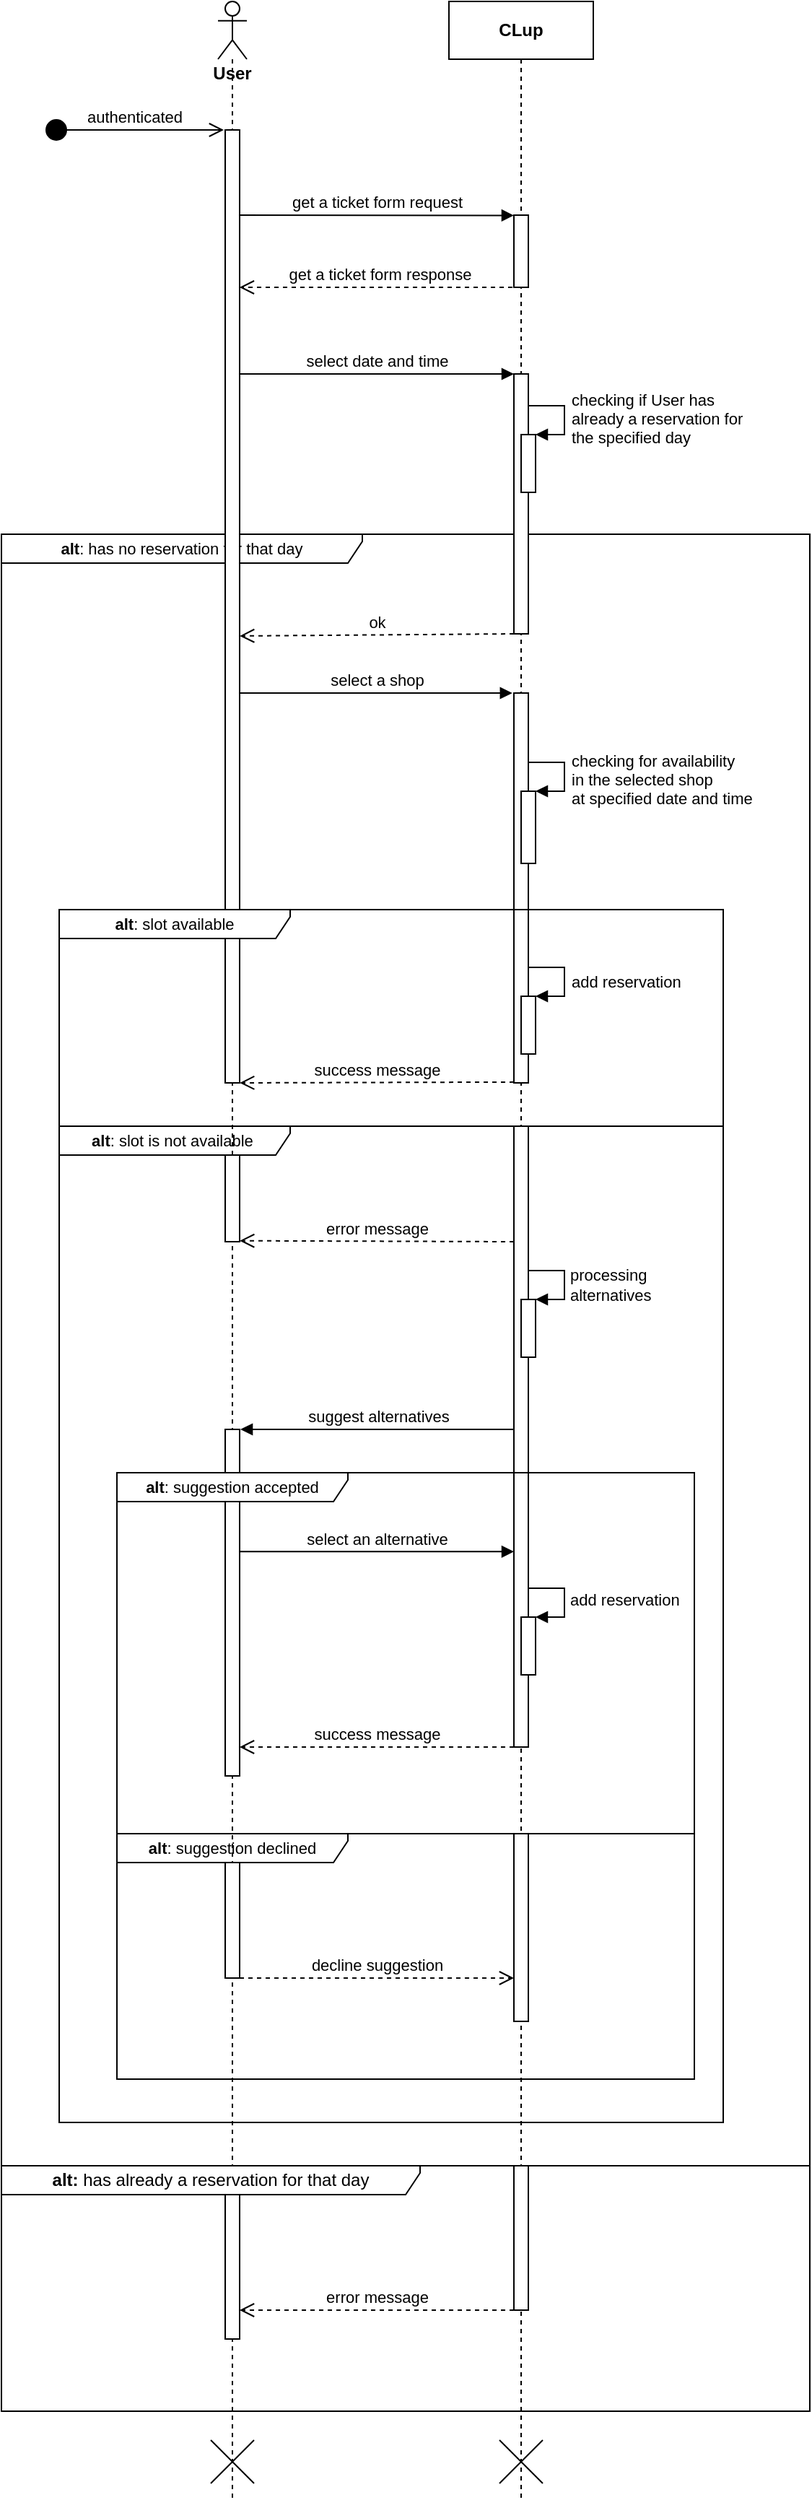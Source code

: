 <mxfile version="13.10.6" type="device"><diagram id="kgpKYQtTHZ0yAKxKKP6v" name="Page-1"><mxGraphModel dx="1278" dy="1680" grid="1" gridSize="10" guides="1" tooltips="1" connect="1" arrows="1" fold="1" page="1" pageScale="1" pageWidth="850" pageHeight="1100" math="0" shadow="0"><root><mxCell id="0"/><mxCell id="1" parent="0"/><mxCell id="IJlM_AbkFQiyXKi2tgWi-29" value="&lt;font style=&quot;font-size: 11px&quot;&gt;&lt;b&gt;alt&lt;/b&gt;: suggestion declined&lt;/font&gt;" style="shape=umlFrame;whiteSpace=wrap;html=1;width=160;height=20;" parent="1" vertex="1"><mxGeometry x="80" y="1140" width="400" height="170" as="geometry"/></mxCell><mxCell id="IJlM_AbkFQiyXKi2tgWi-16" value="&lt;font style=&quot;font-size: 11px&quot;&gt;&lt;b&gt;alt&lt;/b&gt;: slot is not available&amp;nbsp;&lt;/font&gt;" style="shape=umlFrame;whiteSpace=wrap;html=1;width=160;height=20;" parent="1" vertex="1"><mxGeometry x="40" y="650" width="460" height="690" as="geometry"/></mxCell><mxCell id="oOTPK764QtoAGfOLWEs1-6" value="&lt;font style=&quot;font-size: 11px&quot;&gt;&lt;b&gt;alt&lt;/b&gt;: has no reservation for that day&lt;/font&gt;" style="shape=umlFrame;whiteSpace=wrap;html=1;width=250;height=20;" parent="1" vertex="1"><mxGeometry y="240" width="560" height="1130" as="geometry"/></mxCell><mxCell id="oOTPK764QtoAGfOLWEs1-9" value="&lt;b&gt;CLup&lt;/b&gt;" style="shape=umlLifeline;perimeter=lifelinePerimeter;whiteSpace=wrap;html=1;container=1;collapsible=0;recursiveResize=0;outlineConnect=0;" parent="1" vertex="1"><mxGeometry x="310" y="-129" width="100" height="1729" as="geometry"/></mxCell><mxCell id="IJlM_AbkFQiyXKi2tgWi-1" value="&lt;b&gt;User&lt;/b&gt;" style="shape=umlLifeline;participant=umlActor;perimeter=lifelinePerimeter;whiteSpace=wrap;html=1;container=0;collapsible=0;recursiveResize=0;verticalAlign=top;spacingTop=36;outlineConnect=0;" parent="1" vertex="1"><mxGeometry x="150" y="-129" width="20" height="1729" as="geometry"/></mxCell><mxCell id="IJlM_AbkFQiyXKi2tgWi-4" value="get a ticket form request" style="html=1;verticalAlign=bottom;endArrow=block;entryX=-0.003;entryY=0.004;entryDx=0;entryDy=0;entryPerimeter=0;" parent="1" target="IJlM_AbkFQiyXKi2tgWi-2" edge="1"><mxGeometry width="80" relative="1" as="geometry"><mxPoint x="165" y="19" as="sourcePoint"/><mxPoint x="320" y="19" as="targetPoint"/></mxGeometry></mxCell><mxCell id="IJlM_AbkFQiyXKi2tgWi-7" value="select a shop" style="html=1;verticalAlign=bottom;endArrow=block;entryX=-0.111;entryY=0;entryDx=0;entryDy=0;entryPerimeter=0;" parent="1" target="IJlM_AbkFQiyXKi2tgWi-8" edge="1"><mxGeometry width="80" relative="1" as="geometry"><mxPoint x="165" y="350" as="sourcePoint"/><mxPoint x="275" y="350" as="targetPoint"/></mxGeometry></mxCell><mxCell id="IJlM_AbkFQiyXKi2tgWi-14" value="success message" style="html=1;verticalAlign=bottom;endArrow=open;dashed=1;endSize=8;entryX=1.009;entryY=1;entryDx=0;entryDy=0;entryPerimeter=0;" parent="1" target="IJlM_AbkFQiyXKi2tgWi-6" edge="1"><mxGeometry relative="1" as="geometry"><mxPoint x="355" y="619.43" as="sourcePoint"/><mxPoint x="275" y="619.43" as="targetPoint"/></mxGeometry></mxCell><mxCell id="IJlM_AbkFQiyXKi2tgWi-17" value="" style="html=1;points=[];perimeter=orthogonalPerimeter;" parent="1" vertex="1"><mxGeometry x="355" y="650" width="10" height="430" as="geometry"/></mxCell><mxCell id="IJlM_AbkFQiyXKi2tgWi-18" value="error message" style="html=1;verticalAlign=bottom;endArrow=open;dashed=1;endSize=8;entryX=1.009;entryY=0.989;entryDx=0;entryDy=0;entryPerimeter=0;" parent="1" target="IJlM_AbkFQiyXKi2tgWi-22" edge="1"><mxGeometry relative="1" as="geometry"><mxPoint x="355" y="730" as="sourcePoint"/><mxPoint x="275" y="730" as="targetPoint"/></mxGeometry></mxCell><mxCell id="IJlM_AbkFQiyXKi2tgWi-19" value="" style="html=1;points=[];perimeter=orthogonalPerimeter;" parent="1" vertex="1"><mxGeometry x="360" y="770" width="10" height="40" as="geometry"/></mxCell><mxCell id="IJlM_AbkFQiyXKi2tgWi-20" value="processing&lt;br&gt;alternatives" style="edgeStyle=orthogonalEdgeStyle;html=1;align=left;spacingLeft=2;endArrow=block;rounded=0;entryX=1;entryY=0;" parent="1" target="IJlM_AbkFQiyXKi2tgWi-19" edge="1"><mxGeometry x="0.077" relative="1" as="geometry"><mxPoint x="365" y="750" as="sourcePoint"/><Array as="points"><mxPoint x="390" y="750"/></Array><mxPoint as="offset"/></mxGeometry></mxCell><mxCell id="IJlM_AbkFQiyXKi2tgWi-21" value="suggest alternatives" style="html=1;verticalAlign=bottom;endArrow=block;entryX=1.054;entryY=0;entryDx=0;entryDy=0;entryPerimeter=0;" parent="1" target="IJlM_AbkFQiyXKi2tgWi-23" edge="1"><mxGeometry width="80" relative="1" as="geometry"><mxPoint x="355" y="860" as="sourcePoint"/><mxPoint x="275" y="860" as="targetPoint"/></mxGeometry></mxCell><mxCell id="IJlM_AbkFQiyXKi2tgWi-22" value="" style="html=1;points=[];perimeter=orthogonalPerimeter;" parent="1" vertex="1"><mxGeometry x="155" y="670" width="10" height="60" as="geometry"/></mxCell><mxCell id="IJlM_AbkFQiyXKi2tgWi-23" value="" style="html=1;points=[];perimeter=orthogonalPerimeter;" parent="1" vertex="1"><mxGeometry x="155" y="860" width="10" height="240" as="geometry"/></mxCell><mxCell id="IJlM_AbkFQiyXKi2tgWi-24" value="select an alternative" style="html=1;verticalAlign=bottom;endArrow=block;" parent="1" target="IJlM_AbkFQiyXKi2tgWi-17" edge="1"><mxGeometry width="80" relative="1" as="geometry"><mxPoint x="165" y="944.66" as="sourcePoint"/><mxPoint x="245" y="944.66" as="targetPoint"/></mxGeometry></mxCell><mxCell id="IJlM_AbkFQiyXKi2tgWi-25" value="" style="html=1;points=[];perimeter=orthogonalPerimeter;" parent="1" vertex="1"><mxGeometry x="360" y="990" width="10" height="40" as="geometry"/></mxCell><mxCell id="IJlM_AbkFQiyXKi2tgWi-26" value="add reservation" style="edgeStyle=orthogonalEdgeStyle;html=1;align=left;spacingLeft=2;endArrow=block;rounded=0;entryX=1;entryY=0;" parent="1" target="IJlM_AbkFQiyXKi2tgWi-25" edge="1"><mxGeometry relative="1" as="geometry"><mxPoint x="365" y="970" as="sourcePoint"/><Array as="points"><mxPoint x="390" y="970"/></Array></mxGeometry></mxCell><mxCell id="IJlM_AbkFQiyXKi2tgWi-27" value="success message" style="html=1;verticalAlign=bottom;endArrow=open;dashed=1;endSize=8;" parent="1" target="IJlM_AbkFQiyXKi2tgWi-23" edge="1"><mxGeometry relative="1" as="geometry"><mxPoint x="355" y="1080" as="sourcePoint"/><mxPoint x="275" y="1080" as="targetPoint"/></mxGeometry></mxCell><mxCell id="IJlM_AbkFQiyXKi2tgWi-30" value="" style="html=1;points=[];perimeter=orthogonalPerimeter;" parent="1" vertex="1"><mxGeometry x="155" y="1160" width="10" height="80" as="geometry"/></mxCell><mxCell id="IJlM_AbkFQiyXKi2tgWi-31" value="" style="html=1;points=[];perimeter=orthogonalPerimeter;" parent="1" vertex="1"><mxGeometry x="355" y="1140" width="10" height="130" as="geometry"/></mxCell><mxCell id="IJlM_AbkFQiyXKi2tgWi-6" value="" style="html=1;points=[];perimeter=orthogonalPerimeter;" parent="1" vertex="1"><mxGeometry x="155" y="-40" width="10" height="660" as="geometry"/></mxCell><mxCell id="IJlM_AbkFQiyXKi2tgWi-2" value="" style="html=1;points=[];perimeter=orthogonalPerimeter;" parent="1" vertex="1"><mxGeometry x="355" y="19" width="10" height="50" as="geometry"/></mxCell><mxCell id="IJlM_AbkFQiyXKi2tgWi-3" value="authenticated" style="html=1;verticalAlign=bottom;startArrow=circle;startFill=1;endArrow=open;startSize=6;endSize=8;" parent="1" edge="1"><mxGeometry x="314" y="-67" width="80" as="geometry"><mxPoint x="30" y="-40" as="sourcePoint"/><mxPoint x="154" y="-40" as="targetPoint"/></mxGeometry></mxCell><mxCell id="IJlM_AbkFQiyXKi2tgWi-5" value="get a ticket form response" style="html=1;verticalAlign=bottom;endArrow=open;dashed=1;endSize=8;strokeColor=#000000;" parent="1" edge="1"><mxGeometry x="310" y="-68" as="geometry"><mxPoint x="360" y="69" as="sourcePoint"/><mxPoint x="164.929" y="69" as="targetPoint"/></mxGeometry></mxCell><mxCell id="IJlM_AbkFQiyXKi2tgWi-8" value="" style="html=1;points=[];perimeter=orthogonalPerimeter;" parent="1" vertex="1"><mxGeometry x="355" y="350" width="10" height="270" as="geometry"/></mxCell><mxCell id="IJlM_AbkFQiyXKi2tgWi-9" value="" style="html=1;points=[];perimeter=orthogonalPerimeter;" parent="1" vertex="1"><mxGeometry x="360" y="418" width="10" height="50" as="geometry"/></mxCell><mxCell id="IJlM_AbkFQiyXKi2tgWi-10" value="checking for availability&lt;br&gt;in the selected shop &lt;br&gt;at specified date and time" style="edgeStyle=orthogonalEdgeStyle;html=1;align=left;spacingLeft=2;endArrow=block;rounded=0;entryX=1;entryY=0;" parent="1" target="IJlM_AbkFQiyXKi2tgWi-9" edge="1"><mxGeometry as="geometry"><mxPoint x="365" y="398" as="sourcePoint"/><Array as="points"><mxPoint x="390" y="398"/></Array><mxPoint x="23" y="2" as="offset"/></mxGeometry></mxCell><mxCell id="IJlM_AbkFQiyXKi2tgWi-12" value="" style="html=1;points=[];perimeter=orthogonalPerimeter;" parent="1" vertex="1"><mxGeometry x="360" y="560" width="10" height="40" as="geometry"/></mxCell><mxCell id="IJlM_AbkFQiyXKi2tgWi-13" value="add reservation" style="edgeStyle=orthogonalEdgeStyle;html=1;align=left;spacingLeft=2;endArrow=block;rounded=0;entryX=1;entryY=0;" parent="1" target="IJlM_AbkFQiyXKi2tgWi-12" edge="1"><mxGeometry as="geometry"><mxPoint x="365" y="540" as="sourcePoint"/><Array as="points"><mxPoint x="390" y="540"/></Array><mxPoint x="23" as="offset"/></mxGeometry></mxCell><mxCell id="IJlM_AbkFQiyXKi2tgWi-35" value="select date and time" style="html=1;verticalAlign=bottom;endArrow=block;" parent="1" target="IJlM_AbkFQiyXKi2tgWi-34" edge="1"><mxGeometry relative="1" as="geometry"><mxPoint x="165" y="129" as="sourcePoint"/><mxPoint x="265" y="129" as="targetPoint"/></mxGeometry></mxCell><mxCell id="-96JcPy8DYwhqLIjv_JD-1" value="" style="shape=umlDestroy;" parent="1" vertex="1"><mxGeometry x="145" y="1560" width="30" height="30" as="geometry"/></mxCell><mxCell id="oOTPK764QtoAGfOLWEs1-7" value="ok" style="html=1;verticalAlign=bottom;endArrow=open;dashed=1;endSize=8;entryX=1.009;entryY=0.531;entryDx=0;entryDy=0;entryPerimeter=0;" parent="1" target="IJlM_AbkFQiyXKi2tgWi-6" edge="1"><mxGeometry relative="1" as="geometry"><mxPoint x="355" y="309" as="sourcePoint"/><mxPoint x="275" y="309" as="targetPoint"/></mxGeometry></mxCell><mxCell id="IJlM_AbkFQiyXKi2tgWi-34" value="" style="html=1;points=[];perimeter=orthogonalPerimeter;" parent="1" vertex="1"><mxGeometry x="355" y="129" width="10" height="180" as="geometry"/></mxCell><mxCell id="oOTPK764QtoAGfOLWEs1-1" value="" style="html=1;points=[];perimeter=orthogonalPerimeter;" parent="1" vertex="1"><mxGeometry x="360" y="171" width="10" height="40" as="geometry"/></mxCell><mxCell id="oOTPK764QtoAGfOLWEs1-2" value="checking if User has&lt;br&gt;already a reservation for&lt;br&gt;the specified day" style="edgeStyle=orthogonalEdgeStyle;html=1;align=left;spacingLeft=2;endArrow=block;rounded=0;entryX=1;entryY=0;" parent="1" target="oOTPK764QtoAGfOLWEs1-1" edge="1"><mxGeometry as="geometry"><mxPoint x="365" y="151" as="sourcePoint"/><Array as="points"><mxPoint x="390" y="151"/></Array><mxPoint x="23" y="-1" as="offset"/></mxGeometry></mxCell><mxCell id="-96JcPy8DYwhqLIjv_JD-2" value="" style="shape=umlDestroy;" parent="1" vertex="1"><mxGeometry x="345" y="1560" width="30" height="30" as="geometry"/></mxCell><mxCell id="oOTPK764QtoAGfOLWEs1-11" value="" style="html=1;points=[];perimeter=orthogonalPerimeter;" parent="1" vertex="1"><mxGeometry x="155" y="1390" width="10" height="100" as="geometry"/></mxCell><mxCell id="oOTPK764QtoAGfOLWEs1-12" value="" style="html=1;points=[];perimeter=orthogonalPerimeter;" parent="1" vertex="1"><mxGeometry x="355" y="1370" width="10" height="100" as="geometry"/></mxCell><mxCell id="oOTPK764QtoAGfOLWEs1-13" value="error message" style="html=1;verticalAlign=bottom;endArrow=open;dashed=1;endSize=8;" parent="1" target="oOTPK764QtoAGfOLWEs1-11" edge="1"><mxGeometry relative="1" as="geometry"><mxPoint x="355" y="1470" as="sourcePoint"/><mxPoint x="275" y="1470" as="targetPoint"/></mxGeometry></mxCell><mxCell id="IJlM_AbkFQiyXKi2tgWi-28" value="&lt;font style=&quot;font-size: 11px&quot;&gt;&lt;b&gt;alt&lt;/b&gt;: suggestion accepted&lt;/font&gt;" style="shape=umlFrame;whiteSpace=wrap;html=1;width=160;height=20;" parent="1" vertex="1"><mxGeometry x="80" y="890" width="400" height="250" as="geometry"/></mxCell><mxCell id="IJlM_AbkFQiyXKi2tgWi-11" value="&lt;font style=&quot;font-size: 11px&quot;&gt;&lt;b&gt;alt&lt;/b&gt;: slot available&lt;/font&gt;" style="shape=umlFrame;whiteSpace=wrap;html=1;width=160;height=20;" parent="1" vertex="1"><mxGeometry x="40" y="500" width="460" height="150" as="geometry"/></mxCell><mxCell id="oOTPK764QtoAGfOLWEs1-8" value="&lt;b&gt;alt: &lt;/b&gt;has already a reservation for that day" style="shape=umlFrame;whiteSpace=wrap;html=1;width=290;height=20;" parent="1" vertex="1"><mxGeometry y="1370" width="560" height="170" as="geometry"/></mxCell><mxCell id="Cz1JEnFhXXoUw6LD2O8b-1" value="decline suggestion" style="html=1;verticalAlign=bottom;endArrow=open;dashed=1;endSize=8;" edge="1" parent="1" target="IJlM_AbkFQiyXKi2tgWi-31"><mxGeometry relative="1" as="geometry"><mxPoint x="165" y="1240" as="sourcePoint"/><mxPoint x="245" y="1240" as="targetPoint"/></mxGeometry></mxCell></root></mxGraphModel></diagram></mxfile>